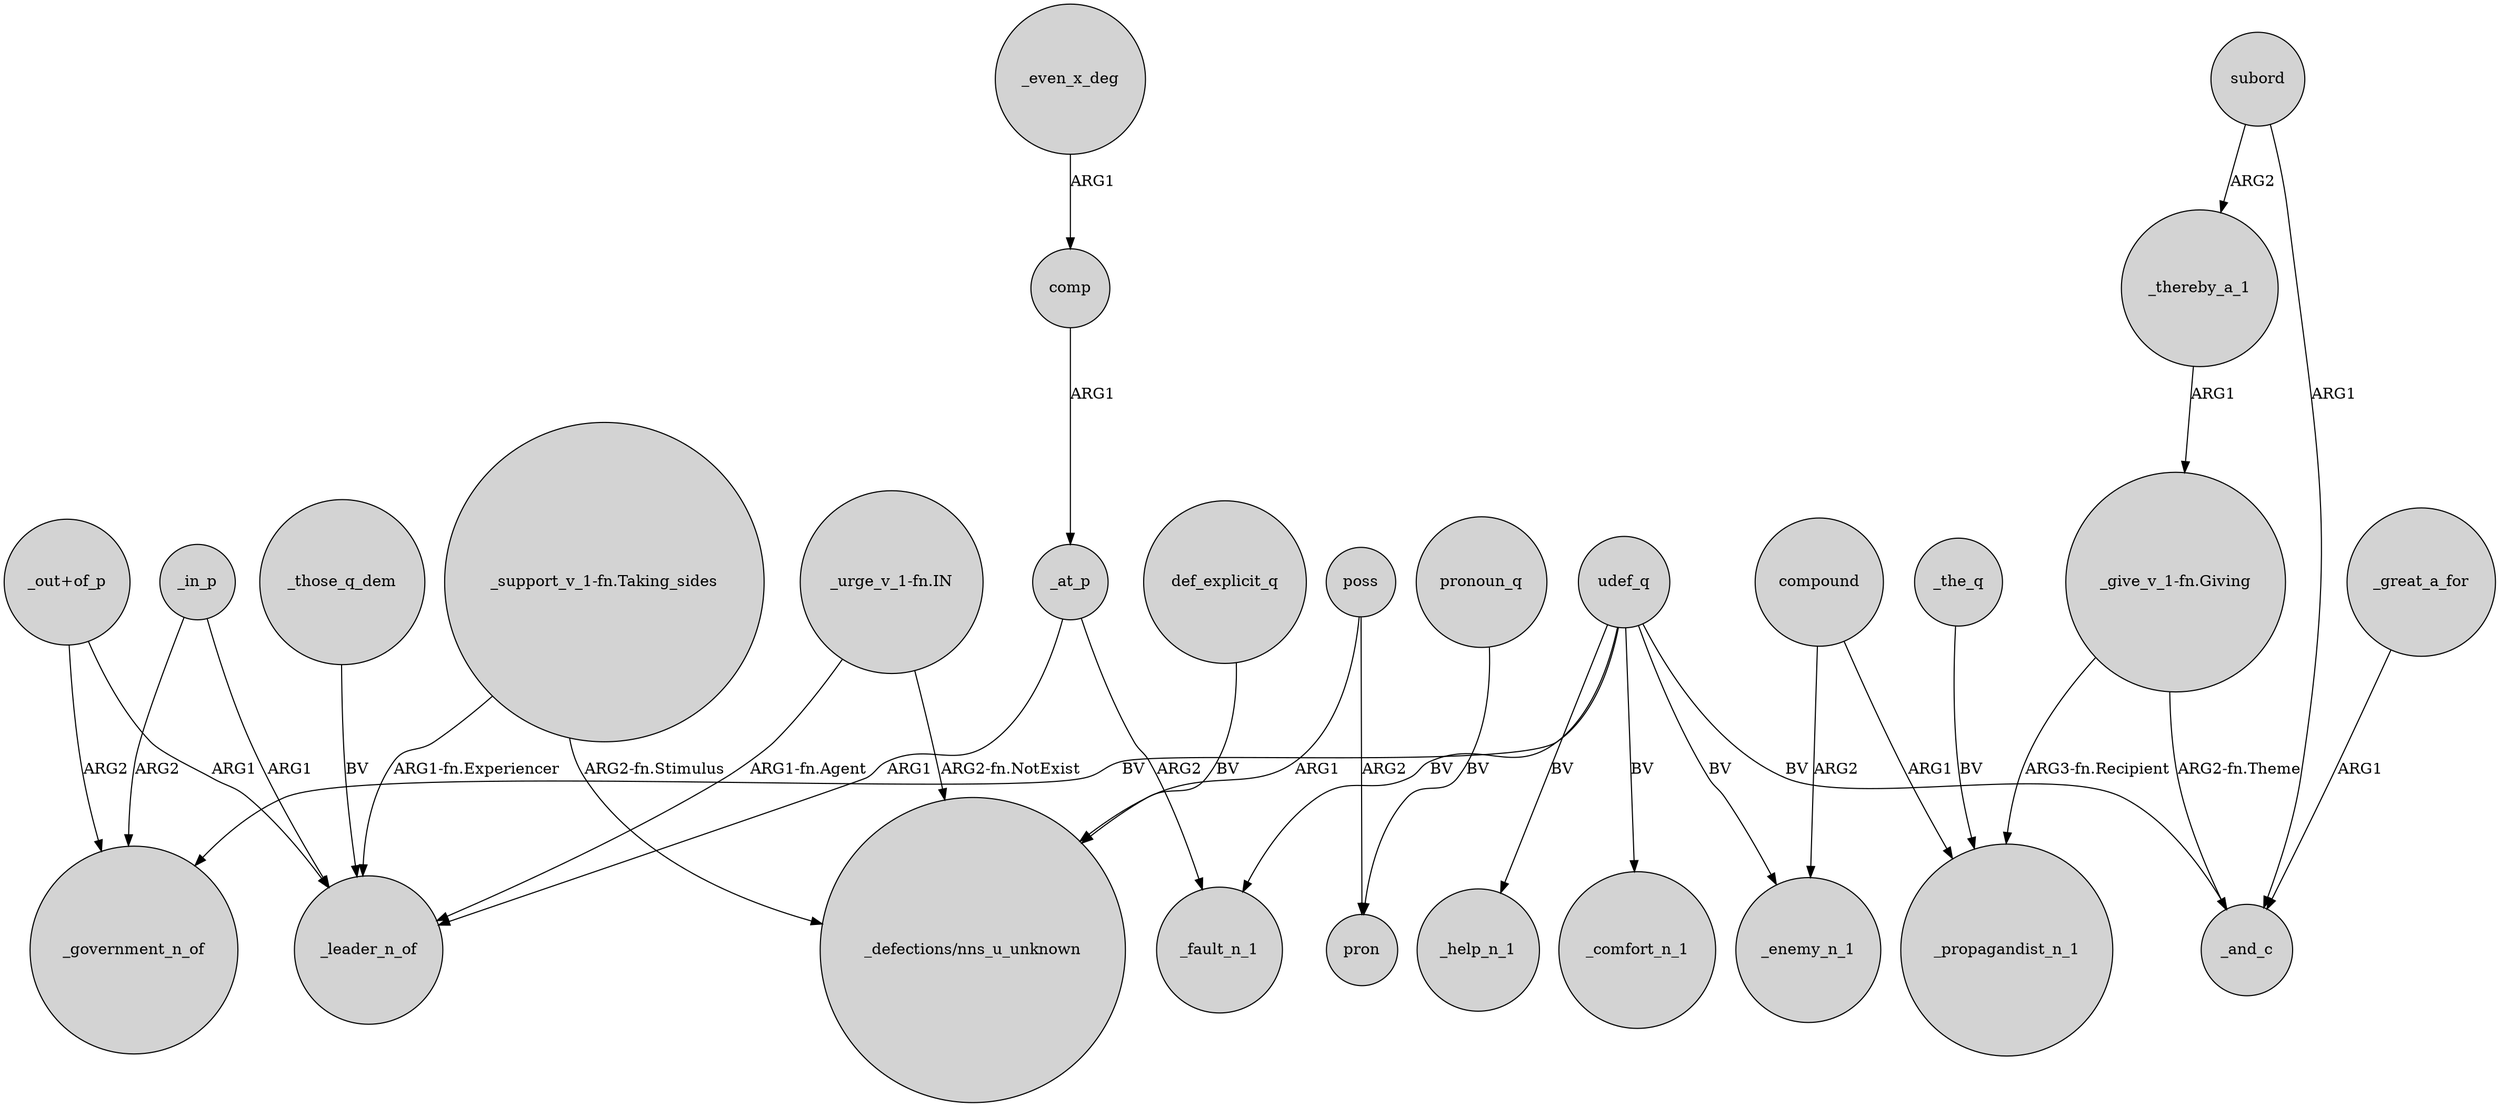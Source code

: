 digraph {
	node [shape=circle style=filled]
	udef_q -> _fault_n_1 [label=BV]
	_at_p -> _fault_n_1 [label=ARG2]
	_in_p -> _leader_n_of [label=ARG1]
	poss -> pron [label=ARG2]
	"_give_v_1-fn.Giving" -> _propagandist_n_1 [label="ARG3-fn.Recipient"]
	compound -> _enemy_n_1 [label=ARG2]
	udef_q -> _government_n_of [label=BV]
	_at_p -> _leader_n_of [label=ARG1]
	"_out+of_p" -> _government_n_of [label=ARG2]
	subord -> _thereby_a_1 [label=ARG2]
	_thereby_a_1 -> "_give_v_1-fn.Giving" [label=ARG1]
	"_urge_v_1-fn.IN" -> "_defections/nns_u_unknown" [label="ARG2-fn.NotExist"]
	"_support_v_1-fn.Taking_sides" -> _leader_n_of [label="ARG1-fn.Experiencer"]
	_even_x_deg -> comp [label=ARG1]
	"_support_v_1-fn.Taking_sides" -> "_defections/nns_u_unknown" [label="ARG2-fn.Stimulus"]
	pronoun_q -> pron [label=BV]
	subord -> _and_c [label=ARG1]
	comp -> _at_p [label=ARG1]
	_great_a_for -> _and_c [label=ARG1]
	udef_q -> _enemy_n_1 [label=BV]
	def_explicit_q -> "_defections/nns_u_unknown" [label=BV]
	udef_q -> _help_n_1 [label=BV]
	udef_q -> _comfort_n_1 [label=BV]
	"_urge_v_1-fn.IN" -> _leader_n_of [label="ARG1-fn.Agent"]
	poss -> "_defections/nns_u_unknown" [label=ARG1]
	_those_q_dem -> _leader_n_of [label=BV]
	_the_q -> _propagandist_n_1 [label=BV]
	udef_q -> _and_c [label=BV]
	"_out+of_p" -> _leader_n_of [label=ARG1]
	_in_p -> _government_n_of [label=ARG2]
	"_give_v_1-fn.Giving" -> _and_c [label="ARG2-fn.Theme"]
	compound -> _propagandist_n_1 [label=ARG1]
}
